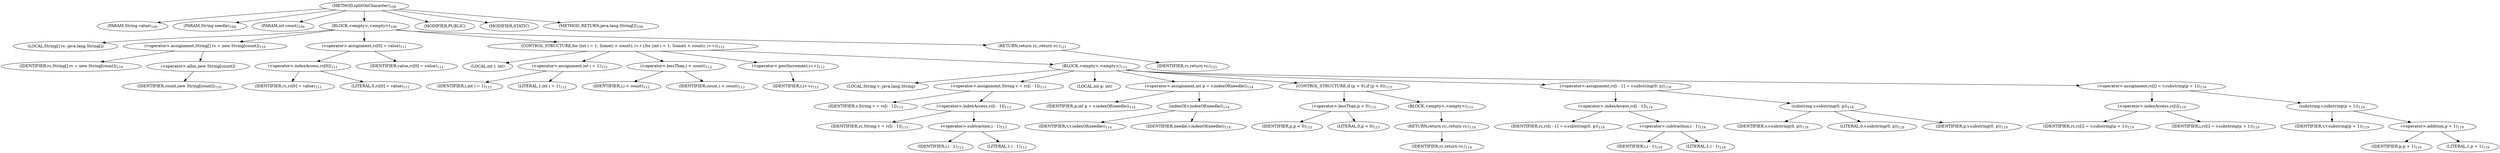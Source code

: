 digraph "splitOnCharacter" {  
"183" [label = <(METHOD,splitOnCharacter)<SUB>109</SUB>> ]
"184" [label = <(PARAM,String value)<SUB>109</SUB>> ]
"185" [label = <(PARAM,String needle)<SUB>109</SUB>> ]
"186" [label = <(PARAM,int count)<SUB>109</SUB>> ]
"187" [label = <(BLOCK,&lt;empty&gt;,&lt;empty&gt;)<SUB>109</SUB>> ]
"188" [label = <(LOCAL,String[] rc: java.lang.String[])> ]
"189" [label = <(&lt;operator&gt;.assignment,String[] rc = new String[count])<SUB>110</SUB>> ]
"190" [label = <(IDENTIFIER,rc,String[] rc = new String[count])<SUB>110</SUB>> ]
"191" [label = <(&lt;operator&gt;.alloc,new String[count])> ]
"192" [label = <(IDENTIFIER,count,new String[count])<SUB>110</SUB>> ]
"193" [label = <(&lt;operator&gt;.assignment,rc[0] = value)<SUB>111</SUB>> ]
"194" [label = <(&lt;operator&gt;.indexAccess,rc[0])<SUB>111</SUB>> ]
"195" [label = <(IDENTIFIER,rc,rc[0] = value)<SUB>111</SUB>> ]
"196" [label = <(LITERAL,0,rc[0] = value)<SUB>111</SUB>> ]
"197" [label = <(IDENTIFIER,value,rc[0] = value)<SUB>111</SUB>> ]
"198" [label = <(CONTROL_STRUCTURE,for (int i = 1; Some(i &lt; count); i++),for (int i = 1; Some(i &lt; count); i++))<SUB>112</SUB>> ]
"199" [label = <(LOCAL,int i: int)> ]
"200" [label = <(&lt;operator&gt;.assignment,int i = 1)<SUB>112</SUB>> ]
"201" [label = <(IDENTIFIER,i,int i = 1)<SUB>112</SUB>> ]
"202" [label = <(LITERAL,1,int i = 1)<SUB>112</SUB>> ]
"203" [label = <(&lt;operator&gt;.lessThan,i &lt; count)<SUB>112</SUB>> ]
"204" [label = <(IDENTIFIER,i,i &lt; count)<SUB>112</SUB>> ]
"205" [label = <(IDENTIFIER,count,i &lt; count)<SUB>112</SUB>> ]
"206" [label = <(&lt;operator&gt;.postIncrement,i++)<SUB>112</SUB>> ]
"207" [label = <(IDENTIFIER,i,i++)<SUB>112</SUB>> ]
"208" [label = <(BLOCK,&lt;empty&gt;,&lt;empty&gt;)<SUB>112</SUB>> ]
"209" [label = <(LOCAL,String v: java.lang.String)> ]
"210" [label = <(&lt;operator&gt;.assignment,String v = rc[i - 1])<SUB>113</SUB>> ]
"211" [label = <(IDENTIFIER,v,String v = rc[i - 1])<SUB>113</SUB>> ]
"212" [label = <(&lt;operator&gt;.indexAccess,rc[i - 1])<SUB>113</SUB>> ]
"213" [label = <(IDENTIFIER,rc,String v = rc[i - 1])<SUB>113</SUB>> ]
"214" [label = <(&lt;operator&gt;.subtraction,i - 1)<SUB>113</SUB>> ]
"215" [label = <(IDENTIFIER,i,i - 1)<SUB>113</SUB>> ]
"216" [label = <(LITERAL,1,i - 1)<SUB>113</SUB>> ]
"217" [label = <(LOCAL,int p: int)> ]
"218" [label = <(&lt;operator&gt;.assignment,int p = v.indexOf(needle))<SUB>114</SUB>> ]
"219" [label = <(IDENTIFIER,p,int p = v.indexOf(needle))<SUB>114</SUB>> ]
"220" [label = <(indexOf,v.indexOf(needle))<SUB>114</SUB>> ]
"221" [label = <(IDENTIFIER,v,v.indexOf(needle))<SUB>114</SUB>> ]
"222" [label = <(IDENTIFIER,needle,v.indexOf(needle))<SUB>114</SUB>> ]
"223" [label = <(CONTROL_STRUCTURE,if (p &lt; 0),if (p &lt; 0))<SUB>115</SUB>> ]
"224" [label = <(&lt;operator&gt;.lessThan,p &lt; 0)<SUB>115</SUB>> ]
"225" [label = <(IDENTIFIER,p,p &lt; 0)<SUB>115</SUB>> ]
"226" [label = <(LITERAL,0,p &lt; 0)<SUB>115</SUB>> ]
"227" [label = <(BLOCK,&lt;empty&gt;,&lt;empty&gt;)<SUB>115</SUB>> ]
"228" [label = <(RETURN,return rc;,return rc;)<SUB>116</SUB>> ]
"229" [label = <(IDENTIFIER,rc,return rc;)<SUB>116</SUB>> ]
"230" [label = <(&lt;operator&gt;.assignment,rc[i - 1] = v.substring(0, p))<SUB>118</SUB>> ]
"231" [label = <(&lt;operator&gt;.indexAccess,rc[i - 1])<SUB>118</SUB>> ]
"232" [label = <(IDENTIFIER,rc,rc[i - 1] = v.substring(0, p))<SUB>118</SUB>> ]
"233" [label = <(&lt;operator&gt;.subtraction,i - 1)<SUB>118</SUB>> ]
"234" [label = <(IDENTIFIER,i,i - 1)<SUB>118</SUB>> ]
"235" [label = <(LITERAL,1,i - 1)<SUB>118</SUB>> ]
"236" [label = <(substring,v.substring(0, p))<SUB>118</SUB>> ]
"237" [label = <(IDENTIFIER,v,v.substring(0, p))<SUB>118</SUB>> ]
"238" [label = <(LITERAL,0,v.substring(0, p))<SUB>118</SUB>> ]
"239" [label = <(IDENTIFIER,p,v.substring(0, p))<SUB>118</SUB>> ]
"240" [label = <(&lt;operator&gt;.assignment,rc[i] = v.substring(p + 1))<SUB>119</SUB>> ]
"241" [label = <(&lt;operator&gt;.indexAccess,rc[i])<SUB>119</SUB>> ]
"242" [label = <(IDENTIFIER,rc,rc[i] = v.substring(p + 1))<SUB>119</SUB>> ]
"243" [label = <(IDENTIFIER,i,rc[i] = v.substring(p + 1))<SUB>119</SUB>> ]
"244" [label = <(substring,v.substring(p + 1))<SUB>119</SUB>> ]
"245" [label = <(IDENTIFIER,v,v.substring(p + 1))<SUB>119</SUB>> ]
"246" [label = <(&lt;operator&gt;.addition,p + 1)<SUB>119</SUB>> ]
"247" [label = <(IDENTIFIER,p,p + 1)<SUB>119</SUB>> ]
"248" [label = <(LITERAL,1,p + 1)<SUB>119</SUB>> ]
"249" [label = <(RETURN,return rc;,return rc;)<SUB>121</SUB>> ]
"250" [label = <(IDENTIFIER,rc,return rc;)<SUB>121</SUB>> ]
"251" [label = <(MODIFIER,PUBLIC)> ]
"252" [label = <(MODIFIER,STATIC)> ]
"253" [label = <(METHOD_RETURN,java.lang.String[])<SUB>109</SUB>> ]
  "183" -> "184" 
  "183" -> "185" 
  "183" -> "186" 
  "183" -> "187" 
  "183" -> "251" 
  "183" -> "252" 
  "183" -> "253" 
  "187" -> "188" 
  "187" -> "189" 
  "187" -> "193" 
  "187" -> "198" 
  "187" -> "249" 
  "189" -> "190" 
  "189" -> "191" 
  "191" -> "192" 
  "193" -> "194" 
  "193" -> "197" 
  "194" -> "195" 
  "194" -> "196" 
  "198" -> "199" 
  "198" -> "200" 
  "198" -> "203" 
  "198" -> "206" 
  "198" -> "208" 
  "200" -> "201" 
  "200" -> "202" 
  "203" -> "204" 
  "203" -> "205" 
  "206" -> "207" 
  "208" -> "209" 
  "208" -> "210" 
  "208" -> "217" 
  "208" -> "218" 
  "208" -> "223" 
  "208" -> "230" 
  "208" -> "240" 
  "210" -> "211" 
  "210" -> "212" 
  "212" -> "213" 
  "212" -> "214" 
  "214" -> "215" 
  "214" -> "216" 
  "218" -> "219" 
  "218" -> "220" 
  "220" -> "221" 
  "220" -> "222" 
  "223" -> "224" 
  "223" -> "227" 
  "224" -> "225" 
  "224" -> "226" 
  "227" -> "228" 
  "228" -> "229" 
  "230" -> "231" 
  "230" -> "236" 
  "231" -> "232" 
  "231" -> "233" 
  "233" -> "234" 
  "233" -> "235" 
  "236" -> "237" 
  "236" -> "238" 
  "236" -> "239" 
  "240" -> "241" 
  "240" -> "244" 
  "241" -> "242" 
  "241" -> "243" 
  "244" -> "245" 
  "244" -> "246" 
  "246" -> "247" 
  "246" -> "248" 
  "249" -> "250" 
}
